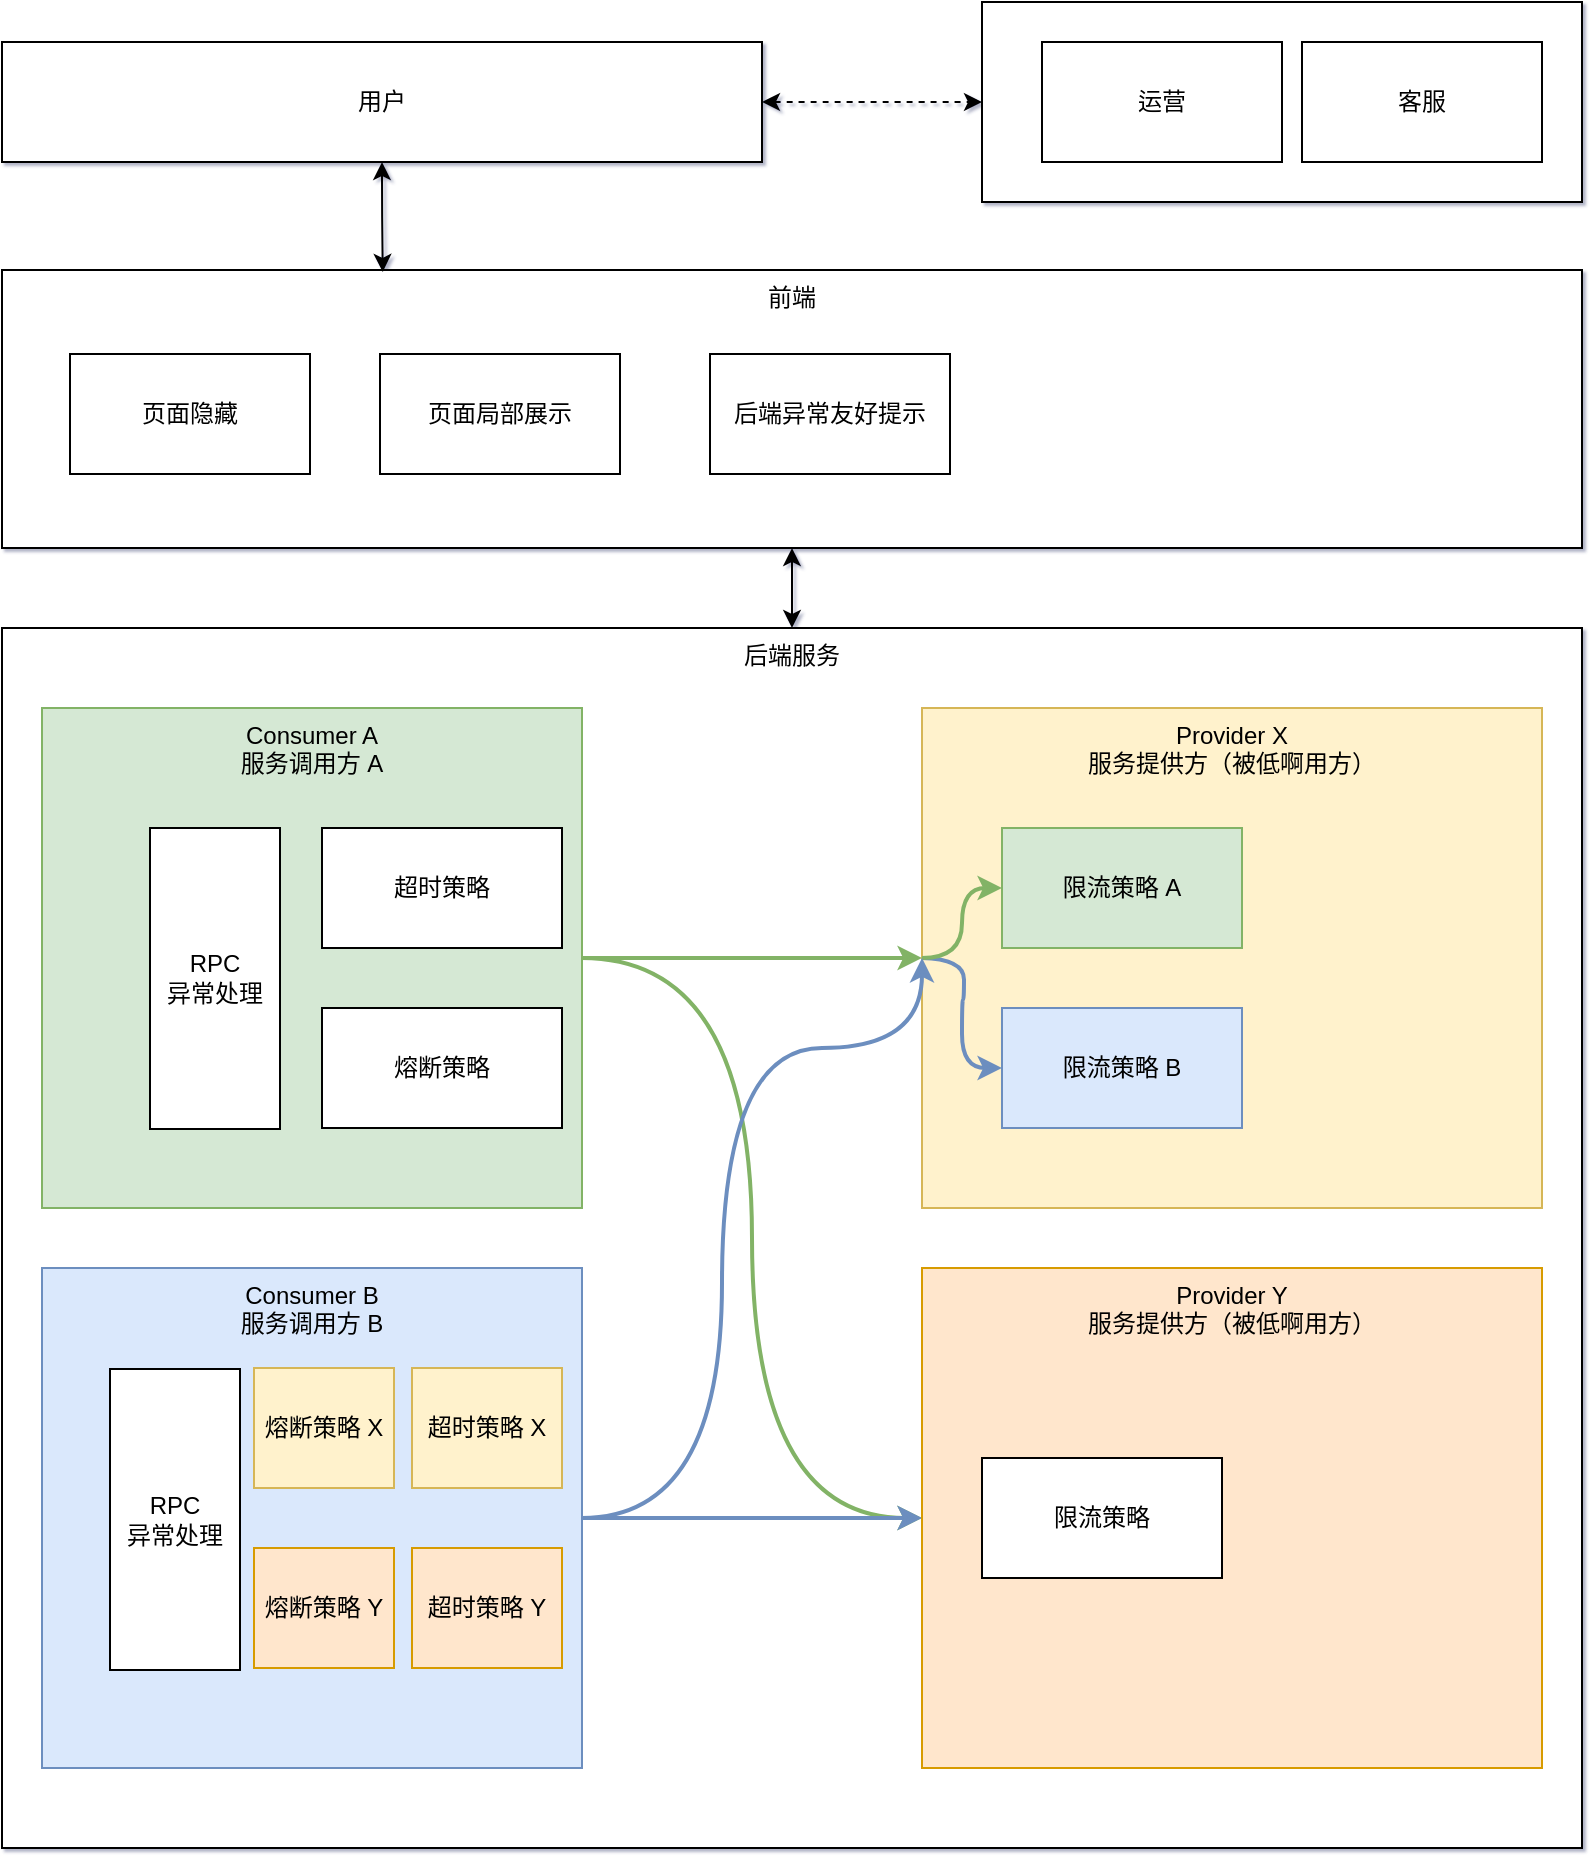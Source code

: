 <mxfile version="17.5.0" type="github">
  <diagram id="Mbw-RBWYWKXDhVc4j8uw" name="第 1 页">
    <mxGraphModel dx="1240" dy="690" grid="0" gridSize="10" guides="1" tooltips="1" connect="1" arrows="1" fold="1" page="1" pageScale="1" pageWidth="827" pageHeight="1169" math="0" shadow="1">
      <root>
        <mxCell id="0" />
        <mxCell id="1" parent="0" />
        <mxCell id="Ly39tRD4MLQu7KWA-Jah-22" value="后端服务" style="rounded=0;whiteSpace=wrap;html=1;verticalAlign=top;" vertex="1" parent="1">
          <mxGeometry x="22" y="414" width="790" height="610" as="geometry" />
        </mxCell>
        <mxCell id="Ly39tRD4MLQu7KWA-Jah-2" value="Provider X&lt;br&gt;服务提供方（被低啊用方）" style="rounded=0;whiteSpace=wrap;html=1;verticalAlign=top;fillColor=#fff2cc;strokeColor=#d6b656;" vertex="1" parent="1">
          <mxGeometry x="482" y="454" width="310" height="250" as="geometry" />
        </mxCell>
        <mxCell id="Ly39tRD4MLQu7KWA-Jah-20" style="edgeStyle=orthogonalEdgeStyle;curved=1;rounded=0;orthogonalLoop=1;jettySize=auto;html=1;entryX=0;entryY=0.5;entryDx=0;entryDy=0;startArrow=none;startFill=0;endArrow=classic;endFill=1;fillColor=#d5e8d4;strokeColor=#82b366;strokeWidth=2;" edge="1" parent="1" source="Ly39tRD4MLQu7KWA-Jah-1" target="Ly39tRD4MLQu7KWA-Jah-11">
          <mxGeometry relative="1" as="geometry" />
        </mxCell>
        <mxCell id="Ly39tRD4MLQu7KWA-Jah-1" value="Consumer A&lt;br&gt;服务调用方 A" style="rounded=0;whiteSpace=wrap;html=1;verticalAlign=top;fillColor=#d5e8d4;strokeColor=#82b366;" vertex="1" parent="1">
          <mxGeometry x="42" y="454" width="270" height="250" as="geometry" />
        </mxCell>
        <mxCell id="Ly39tRD4MLQu7KWA-Jah-19" style="edgeStyle=orthogonalEdgeStyle;curved=1;rounded=0;orthogonalLoop=1;jettySize=auto;html=1;entryX=0;entryY=0.5;entryDx=0;entryDy=0;startArrow=none;startFill=0;endArrow=classic;endFill=1;fillColor=#dae8fc;strokeColor=#6c8ebf;strokeWidth=2;" edge="1" parent="1" target="Ly39tRD4MLQu7KWA-Jah-6">
          <mxGeometry relative="1" as="geometry">
            <mxPoint x="482" y="579" as="sourcePoint" />
          </mxGeometry>
        </mxCell>
        <mxCell id="Ly39tRD4MLQu7KWA-Jah-16" style="edgeStyle=orthogonalEdgeStyle;rounded=0;orthogonalLoop=1;jettySize=auto;html=1;entryX=0;entryY=0.5;entryDx=0;entryDy=0;curved=1;exitX=1;exitY=0.5;exitDx=0;exitDy=0;fillColor=#d5e8d4;strokeColor=#82b366;strokeWidth=2;" edge="1" parent="1" source="Ly39tRD4MLQu7KWA-Jah-1" target="Ly39tRD4MLQu7KWA-Jah-2">
          <mxGeometry relative="1" as="geometry" />
        </mxCell>
        <mxCell id="Ly39tRD4MLQu7KWA-Jah-3" value="超时策略" style="rounded=0;whiteSpace=wrap;html=1;" vertex="1" parent="1">
          <mxGeometry x="182" y="514" width="120" height="60" as="geometry" />
        </mxCell>
        <mxCell id="Ly39tRD4MLQu7KWA-Jah-4" value="熔断策略" style="rounded=0;whiteSpace=wrap;html=1;" vertex="1" parent="1">
          <mxGeometry x="182" y="604" width="120" height="60" as="geometry" />
        </mxCell>
        <mxCell id="Ly39tRD4MLQu7KWA-Jah-17" style="edgeStyle=orthogonalEdgeStyle;curved=1;rounded=0;orthogonalLoop=1;jettySize=auto;html=1;entryX=0;entryY=0.5;entryDx=0;entryDy=0;exitX=0;exitY=0.5;exitDx=0;exitDy=0;startArrow=classic;startFill=1;endArrow=none;endFill=0;fillColor=#d5e8d4;strokeColor=#82b366;strokeWidth=2;" edge="1" parent="1" source="Ly39tRD4MLQu7KWA-Jah-5" target="Ly39tRD4MLQu7KWA-Jah-2">
          <mxGeometry relative="1" as="geometry">
            <Array as="points">
              <mxPoint x="502" y="544" />
              <mxPoint x="502" y="579" />
            </Array>
          </mxGeometry>
        </mxCell>
        <mxCell id="Ly39tRD4MLQu7KWA-Jah-5" value="限流策略 A" style="rounded=0;whiteSpace=wrap;html=1;fillColor=#d5e8d4;strokeColor=#82b366;" vertex="1" parent="1">
          <mxGeometry x="522" y="514" width="120" height="60" as="geometry" />
        </mxCell>
        <mxCell id="Ly39tRD4MLQu7KWA-Jah-6" value="限流策略 B" style="rounded=0;whiteSpace=wrap;html=1;fillColor=#dae8fc;strokeColor=#6c8ebf;" vertex="1" parent="1">
          <mxGeometry x="522" y="604" width="120" height="60" as="geometry" />
        </mxCell>
        <mxCell id="Ly39tRD4MLQu7KWA-Jah-18" style="edgeStyle=orthogonalEdgeStyle;curved=1;rounded=0;orthogonalLoop=1;jettySize=auto;html=1;startArrow=none;startFill=0;endArrow=classic;endFill=1;exitX=1;exitY=0.5;exitDx=0;exitDy=0;entryX=0;entryY=0.5;entryDx=0;entryDy=0;fillColor=#dae8fc;strokeColor=#6c8ebf;strokeWidth=2;" edge="1" parent="1" source="Ly39tRD4MLQu7KWA-Jah-8" target="Ly39tRD4MLQu7KWA-Jah-2">
          <mxGeometry relative="1" as="geometry">
            <mxPoint x="482" y="584" as="targetPoint" />
            <Array as="points">
              <mxPoint x="382" y="859" />
              <mxPoint x="382" y="624" />
              <mxPoint x="482" y="624" />
            </Array>
          </mxGeometry>
        </mxCell>
        <mxCell id="Ly39tRD4MLQu7KWA-Jah-21" style="edgeStyle=orthogonalEdgeStyle;curved=1;rounded=0;orthogonalLoop=1;jettySize=auto;html=1;entryX=0;entryY=0.5;entryDx=0;entryDy=0;startArrow=none;startFill=0;endArrow=classic;endFill=1;fillColor=#dae8fc;strokeColor=#6c8ebf;strokeWidth=2;" edge="1" parent="1" source="Ly39tRD4MLQu7KWA-Jah-8" target="Ly39tRD4MLQu7KWA-Jah-11">
          <mxGeometry relative="1" as="geometry" />
        </mxCell>
        <mxCell id="Ly39tRD4MLQu7KWA-Jah-8" value="Consumer B&lt;br&gt;服务调用方 B" style="rounded=0;whiteSpace=wrap;html=1;verticalAlign=top;fillColor=#dae8fc;strokeColor=#6c8ebf;" vertex="1" parent="1">
          <mxGeometry x="42" y="734" width="270" height="250" as="geometry" />
        </mxCell>
        <mxCell id="Ly39tRD4MLQu7KWA-Jah-9" value="超时策略 X" style="rounded=0;whiteSpace=wrap;html=1;fillColor=#fff2cc;strokeColor=#d6b656;" vertex="1" parent="1">
          <mxGeometry x="227" y="784" width="75" height="60" as="geometry" />
        </mxCell>
        <mxCell id="Ly39tRD4MLQu7KWA-Jah-10" value="熔断策略 X" style="rounded=0;whiteSpace=wrap;html=1;fillColor=#fff2cc;strokeColor=#d6b656;" vertex="1" parent="1">
          <mxGeometry x="148" y="784" width="70" height="60" as="geometry" />
        </mxCell>
        <mxCell id="Ly39tRD4MLQu7KWA-Jah-11" value="Provider Y&lt;br&gt;服务提供方（被低啊用方）" style="rounded=0;whiteSpace=wrap;html=1;verticalAlign=top;fillColor=#ffe6cc;strokeColor=#d79b00;" vertex="1" parent="1">
          <mxGeometry x="482" y="734" width="310" height="250" as="geometry" />
        </mxCell>
        <mxCell id="Ly39tRD4MLQu7KWA-Jah-13" value="限流策略" style="rounded=0;whiteSpace=wrap;html=1;" vertex="1" parent="1">
          <mxGeometry x="512" y="829" width="120" height="60" as="geometry" />
        </mxCell>
        <mxCell id="Ly39tRD4MLQu7KWA-Jah-14" value="超时策略 Y" style="rounded=0;whiteSpace=wrap;html=1;fillColor=#ffe6cc;strokeColor=#d79b00;" vertex="1" parent="1">
          <mxGeometry x="227" y="874" width="75" height="60" as="geometry" />
        </mxCell>
        <mxCell id="Ly39tRD4MLQu7KWA-Jah-15" value="熔断策略 Y" style="rounded=0;whiteSpace=wrap;html=1;fillColor=#ffe6cc;strokeColor=#d79b00;" vertex="1" parent="1">
          <mxGeometry x="148" y="874" width="70" height="60" as="geometry" />
        </mxCell>
        <mxCell id="Ly39tRD4MLQu7KWA-Jah-24" style="edgeStyle=orthogonalEdgeStyle;curved=1;rounded=0;orthogonalLoop=1;jettySize=auto;html=1;entryX=0.5;entryY=0;entryDx=0;entryDy=0;startArrow=classic;startFill=1;endArrow=classic;endFill=1;" edge="1" parent="1" source="Ly39tRD4MLQu7KWA-Jah-23" target="Ly39tRD4MLQu7KWA-Jah-22">
          <mxGeometry relative="1" as="geometry" />
        </mxCell>
        <mxCell id="Ly39tRD4MLQu7KWA-Jah-23" value="前端" style="rounded=0;whiteSpace=wrap;html=1;verticalAlign=top;" vertex="1" parent="1">
          <mxGeometry x="22" y="235" width="790" height="139" as="geometry" />
        </mxCell>
        <mxCell id="Ly39tRD4MLQu7KWA-Jah-27" style="edgeStyle=orthogonalEdgeStyle;curved=1;rounded=0;orthogonalLoop=1;jettySize=auto;html=1;entryX=0.241;entryY=0.007;entryDx=0;entryDy=0;entryPerimeter=0;startArrow=classic;startFill=1;endArrow=classic;endFill=1;" edge="1" parent="1" source="Ly39tRD4MLQu7KWA-Jah-25" target="Ly39tRD4MLQu7KWA-Jah-23">
          <mxGeometry relative="1" as="geometry" />
        </mxCell>
        <mxCell id="Ly39tRD4MLQu7KWA-Jah-31" style="edgeStyle=orthogonalEdgeStyle;curved=1;rounded=0;orthogonalLoop=1;jettySize=auto;html=1;entryX=0;entryY=0.5;entryDx=0;entryDy=0;startArrow=classic;startFill=1;endArrow=classic;endFill=1;dashed=1;" edge="1" parent="1" source="Ly39tRD4MLQu7KWA-Jah-25" target="Ly39tRD4MLQu7KWA-Jah-28">
          <mxGeometry relative="1" as="geometry" />
        </mxCell>
        <mxCell id="Ly39tRD4MLQu7KWA-Jah-25" value="用户" style="rounded=0;whiteSpace=wrap;html=1;" vertex="1" parent="1">
          <mxGeometry x="22" y="121" width="380" height="60" as="geometry" />
        </mxCell>
        <mxCell id="Ly39tRD4MLQu7KWA-Jah-28" value="" style="rounded=0;whiteSpace=wrap;html=1;" vertex="1" parent="1">
          <mxGeometry x="512" y="101" width="300" height="100" as="geometry" />
        </mxCell>
        <mxCell id="Ly39tRD4MLQu7KWA-Jah-29" value="运营" style="rounded=0;whiteSpace=wrap;html=1;" vertex="1" parent="1">
          <mxGeometry x="542" y="121" width="120" height="60" as="geometry" />
        </mxCell>
        <mxCell id="Ly39tRD4MLQu7KWA-Jah-30" value="客服" style="rounded=0;whiteSpace=wrap;html=1;" vertex="1" parent="1">
          <mxGeometry x="672" y="121" width="120" height="60" as="geometry" />
        </mxCell>
        <mxCell id="Ly39tRD4MLQu7KWA-Jah-32" value="页面隐藏" style="rounded=0;whiteSpace=wrap;html=1;" vertex="1" parent="1">
          <mxGeometry x="56" y="277" width="120" height="60" as="geometry" />
        </mxCell>
        <mxCell id="Ly39tRD4MLQu7KWA-Jah-33" value="页面局部展示" style="rounded=0;whiteSpace=wrap;html=1;" vertex="1" parent="1">
          <mxGeometry x="211" y="277" width="120" height="60" as="geometry" />
        </mxCell>
        <mxCell id="Ly39tRD4MLQu7KWA-Jah-34" value="后端异常友好提示" style="rounded=0;whiteSpace=wrap;html=1;" vertex="1" parent="1">
          <mxGeometry x="376" y="277" width="120" height="60" as="geometry" />
        </mxCell>
        <mxCell id="Ly39tRD4MLQu7KWA-Jah-35" value="RPC&lt;br&gt;异常处理" style="rounded=0;whiteSpace=wrap;html=1;" vertex="1" parent="1">
          <mxGeometry x="76" y="784.5" width="65" height="150.5" as="geometry" />
        </mxCell>
        <mxCell id="Ly39tRD4MLQu7KWA-Jah-36" value="RPC&lt;br&gt;异常处理" style="rounded=0;whiteSpace=wrap;html=1;" vertex="1" parent="1">
          <mxGeometry x="96" y="514" width="65" height="150.5" as="geometry" />
        </mxCell>
      </root>
    </mxGraphModel>
  </diagram>
</mxfile>

